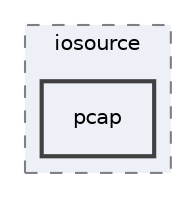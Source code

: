 digraph "/Users/jlu/zeek/src/iosource/pcap"
{
 // LATEX_PDF_SIZE
  edge [fontname="Helvetica",fontsize="10",labelfontname="Helvetica",labelfontsize="10"];
  node [fontname="Helvetica",fontsize="10",shape=record];
  compound=true
  subgraph clusterdir_8017657e80bc03681b6993a900bcbafc {
    graph [ bgcolor="#edf0f7", pencolor="grey50", style="filled,dashed,", label="iosource", fontname="Helvetica", fontsize="10", URL="dir_8017657e80bc03681b6993a900bcbafc.html"]
  dir_b79d37ee153501c8bdace3b87e298911 [shape=box, label="pcap", style="filled,bold,", fillcolor="#edf0f7", color="grey25", URL="dir_b79d37ee153501c8bdace3b87e298911.html"];
  }
}
